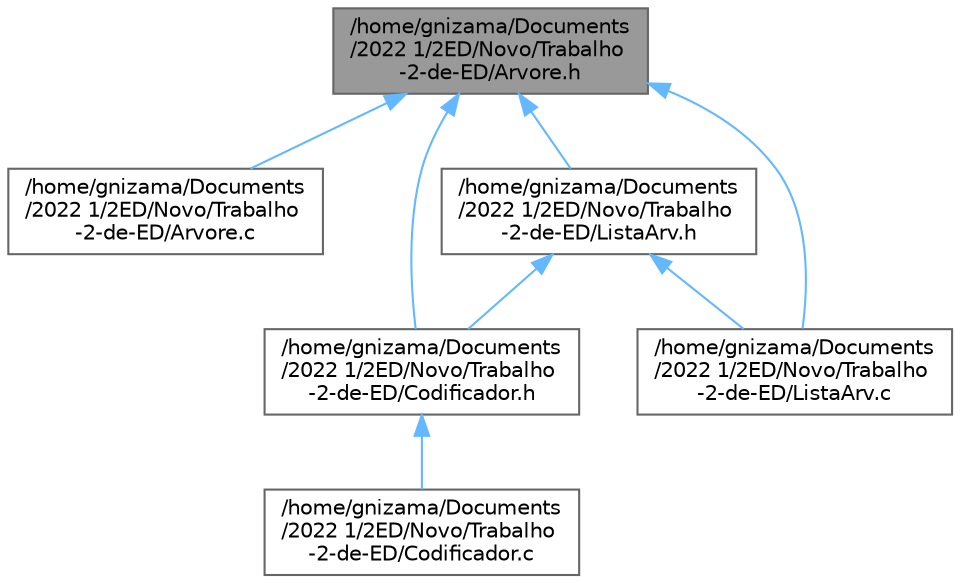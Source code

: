 digraph "/home/gnizama/Documents/2022 1/2ED/Novo/Trabalho-2-de-ED/Arvore.h"
{
 // LATEX_PDF_SIZE
  bgcolor="transparent";
  edge [fontname=Helvetica,fontsize=10,labelfontname=Helvetica,labelfontsize=10];
  node [fontname=Helvetica,fontsize=10,shape=box,height=0.2,width=0.4];
  Node1 [label="/home/gnizama/Documents\l/2022 1/2ED/Novo/Trabalho\l-2-de-ED/Arvore.h",height=0.2,width=0.4,color="gray40", fillcolor="grey60", style="filled", fontcolor="black",tooltip=" "];
  Node1 -> Node2 [dir="back",color="steelblue1",style="solid"];
  Node2 [label="/home/gnizama/Documents\l/2022 1/2ED/Novo/Trabalho\l-2-de-ED/Arvore.c",height=0.2,width=0.4,color="grey40", fillcolor="white", style="filled",URL="$_arvore_8c.html",tooltip=" "];
  Node1 -> Node3 [dir="back",color="steelblue1",style="solid"];
  Node3 [label="/home/gnizama/Documents\l/2022 1/2ED/Novo/Trabalho\l-2-de-ED/Codificador.h",height=0.2,width=0.4,color="grey40", fillcolor="white", style="filled",URL="$_codificador_8h.html",tooltip=" "];
  Node3 -> Node4 [dir="back",color="steelblue1",style="solid"];
  Node4 [label="/home/gnizama/Documents\l/2022 1/2ED/Novo/Trabalho\l-2-de-ED/Codificador.c",height=0.2,width=0.4,color="grey40", fillcolor="white", style="filled",URL="$_codificador_8c.html",tooltip=" "];
  Node1 -> Node5 [dir="back",color="steelblue1",style="solid"];
  Node5 [label="/home/gnizama/Documents\l/2022 1/2ED/Novo/Trabalho\l-2-de-ED/ListaArv.c",height=0.2,width=0.4,color="grey40", fillcolor="white", style="filled",URL="$_lista_arv_8c.html",tooltip=" "];
  Node1 -> Node6 [dir="back",color="steelblue1",style="solid"];
  Node6 [label="/home/gnizama/Documents\l/2022 1/2ED/Novo/Trabalho\l-2-de-ED/ListaArv.h",height=0.2,width=0.4,color="grey40", fillcolor="white", style="filled",URL="$_lista_arv_8h.html",tooltip=" "];
  Node6 -> Node3 [dir="back",color="steelblue1",style="solid"];
  Node6 -> Node5 [dir="back",color="steelblue1",style="solid"];
}
